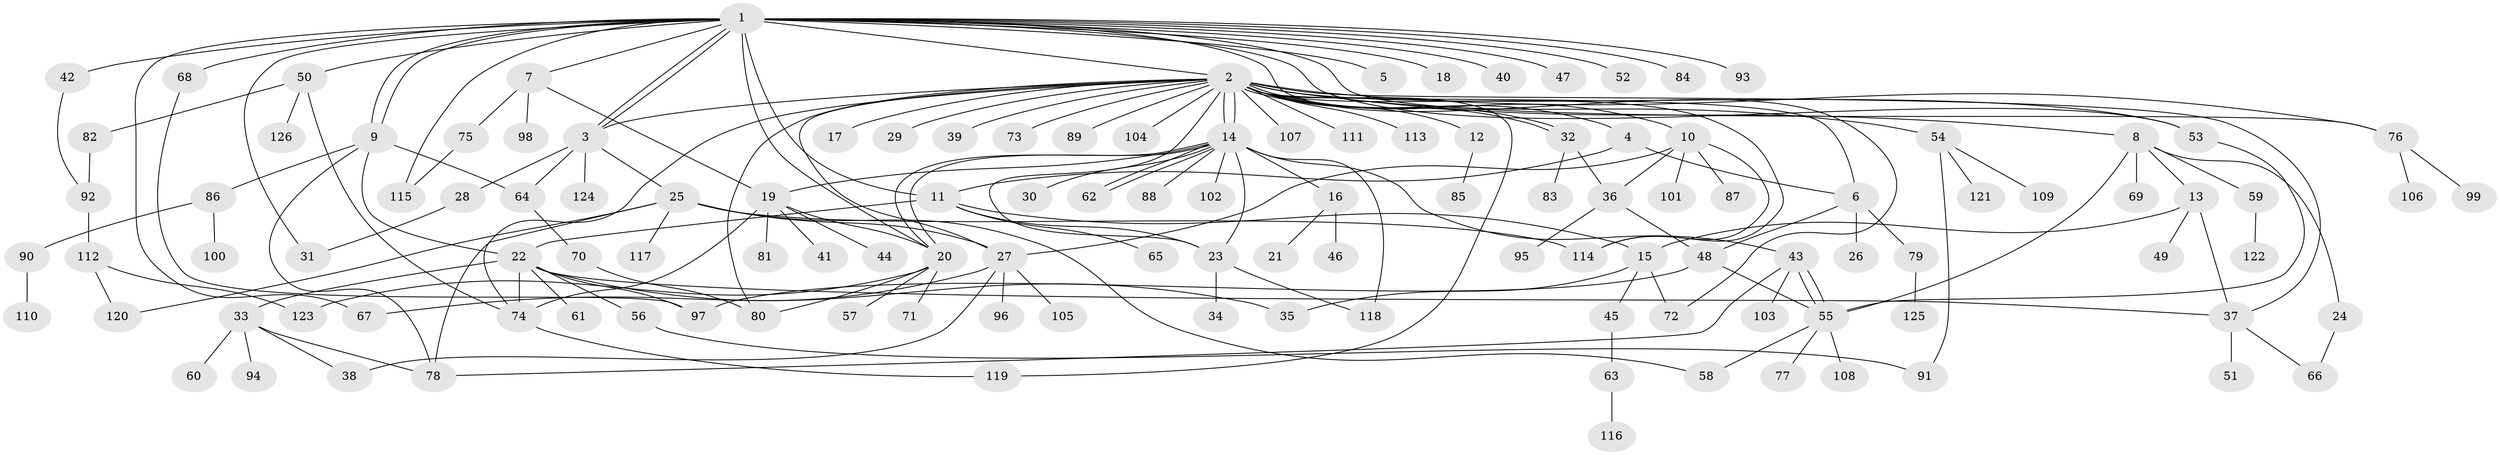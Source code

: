 // Generated by graph-tools (version 1.1) at 2025/26/03/09/25 03:26:03]
// undirected, 126 vertices, 180 edges
graph export_dot {
graph [start="1"]
  node [color=gray90,style=filled];
  1;
  2;
  3;
  4;
  5;
  6;
  7;
  8;
  9;
  10;
  11;
  12;
  13;
  14;
  15;
  16;
  17;
  18;
  19;
  20;
  21;
  22;
  23;
  24;
  25;
  26;
  27;
  28;
  29;
  30;
  31;
  32;
  33;
  34;
  35;
  36;
  37;
  38;
  39;
  40;
  41;
  42;
  43;
  44;
  45;
  46;
  47;
  48;
  49;
  50;
  51;
  52;
  53;
  54;
  55;
  56;
  57;
  58;
  59;
  60;
  61;
  62;
  63;
  64;
  65;
  66;
  67;
  68;
  69;
  70;
  71;
  72;
  73;
  74;
  75;
  76;
  77;
  78;
  79;
  80;
  81;
  82;
  83;
  84;
  85;
  86;
  87;
  88;
  89;
  90;
  91;
  92;
  93;
  94;
  95;
  96;
  97;
  98;
  99;
  100;
  101;
  102;
  103;
  104;
  105;
  106;
  107;
  108;
  109;
  110;
  111;
  112;
  113;
  114;
  115;
  116;
  117;
  118;
  119;
  120;
  121;
  122;
  123;
  124;
  125;
  126;
  1 -- 2;
  1 -- 3;
  1 -- 3;
  1 -- 5;
  1 -- 7;
  1 -- 9;
  1 -- 9;
  1 -- 11;
  1 -- 18;
  1 -- 20;
  1 -- 31;
  1 -- 40;
  1 -- 42;
  1 -- 47;
  1 -- 50;
  1 -- 52;
  1 -- 53;
  1 -- 67;
  1 -- 68;
  1 -- 72;
  1 -- 76;
  1 -- 84;
  1 -- 93;
  1 -- 115;
  2 -- 3;
  2 -- 4;
  2 -- 6;
  2 -- 8;
  2 -- 10;
  2 -- 12;
  2 -- 14;
  2 -- 14;
  2 -- 17;
  2 -- 23;
  2 -- 27;
  2 -- 29;
  2 -- 32;
  2 -- 32;
  2 -- 37;
  2 -- 39;
  2 -- 53;
  2 -- 54;
  2 -- 73;
  2 -- 74;
  2 -- 76;
  2 -- 80;
  2 -- 89;
  2 -- 104;
  2 -- 107;
  2 -- 111;
  2 -- 113;
  2 -- 114;
  2 -- 119;
  3 -- 25;
  3 -- 28;
  3 -- 64;
  3 -- 124;
  4 -- 6;
  4 -- 11;
  6 -- 26;
  6 -- 48;
  6 -- 79;
  7 -- 19;
  7 -- 75;
  7 -- 98;
  8 -- 13;
  8 -- 24;
  8 -- 55;
  8 -- 59;
  8 -- 69;
  9 -- 22;
  9 -- 64;
  9 -- 78;
  9 -- 86;
  10 -- 27;
  10 -- 36;
  10 -- 87;
  10 -- 101;
  10 -- 114;
  11 -- 15;
  11 -- 22;
  11 -- 23;
  11 -- 65;
  12 -- 85;
  13 -- 15;
  13 -- 37;
  13 -- 49;
  14 -- 16;
  14 -- 19;
  14 -- 20;
  14 -- 20;
  14 -- 23;
  14 -- 30;
  14 -- 43;
  14 -- 62;
  14 -- 62;
  14 -- 88;
  14 -- 102;
  14 -- 118;
  15 -- 35;
  15 -- 45;
  15 -- 72;
  16 -- 21;
  16 -- 46;
  19 -- 20;
  19 -- 41;
  19 -- 44;
  19 -- 74;
  19 -- 81;
  20 -- 57;
  20 -- 71;
  20 -- 80;
  20 -- 123;
  22 -- 33;
  22 -- 35;
  22 -- 37;
  22 -- 56;
  22 -- 61;
  22 -- 74;
  22 -- 97;
  23 -- 34;
  23 -- 118;
  24 -- 66;
  25 -- 27;
  25 -- 58;
  25 -- 78;
  25 -- 114;
  25 -- 117;
  25 -- 120;
  27 -- 38;
  27 -- 67;
  27 -- 96;
  27 -- 105;
  28 -- 31;
  32 -- 36;
  32 -- 83;
  33 -- 38;
  33 -- 60;
  33 -- 78;
  33 -- 94;
  36 -- 48;
  36 -- 95;
  37 -- 51;
  37 -- 66;
  42 -- 92;
  43 -- 55;
  43 -- 55;
  43 -- 78;
  43 -- 103;
  45 -- 63;
  48 -- 55;
  48 -- 97;
  50 -- 74;
  50 -- 82;
  50 -- 126;
  53 -- 55;
  54 -- 91;
  54 -- 109;
  54 -- 121;
  55 -- 58;
  55 -- 77;
  55 -- 108;
  56 -- 91;
  59 -- 122;
  63 -- 116;
  64 -- 70;
  68 -- 97;
  70 -- 80;
  74 -- 119;
  75 -- 115;
  76 -- 99;
  76 -- 106;
  79 -- 125;
  82 -- 92;
  86 -- 90;
  86 -- 100;
  90 -- 110;
  92 -- 112;
  112 -- 120;
  112 -- 123;
}
